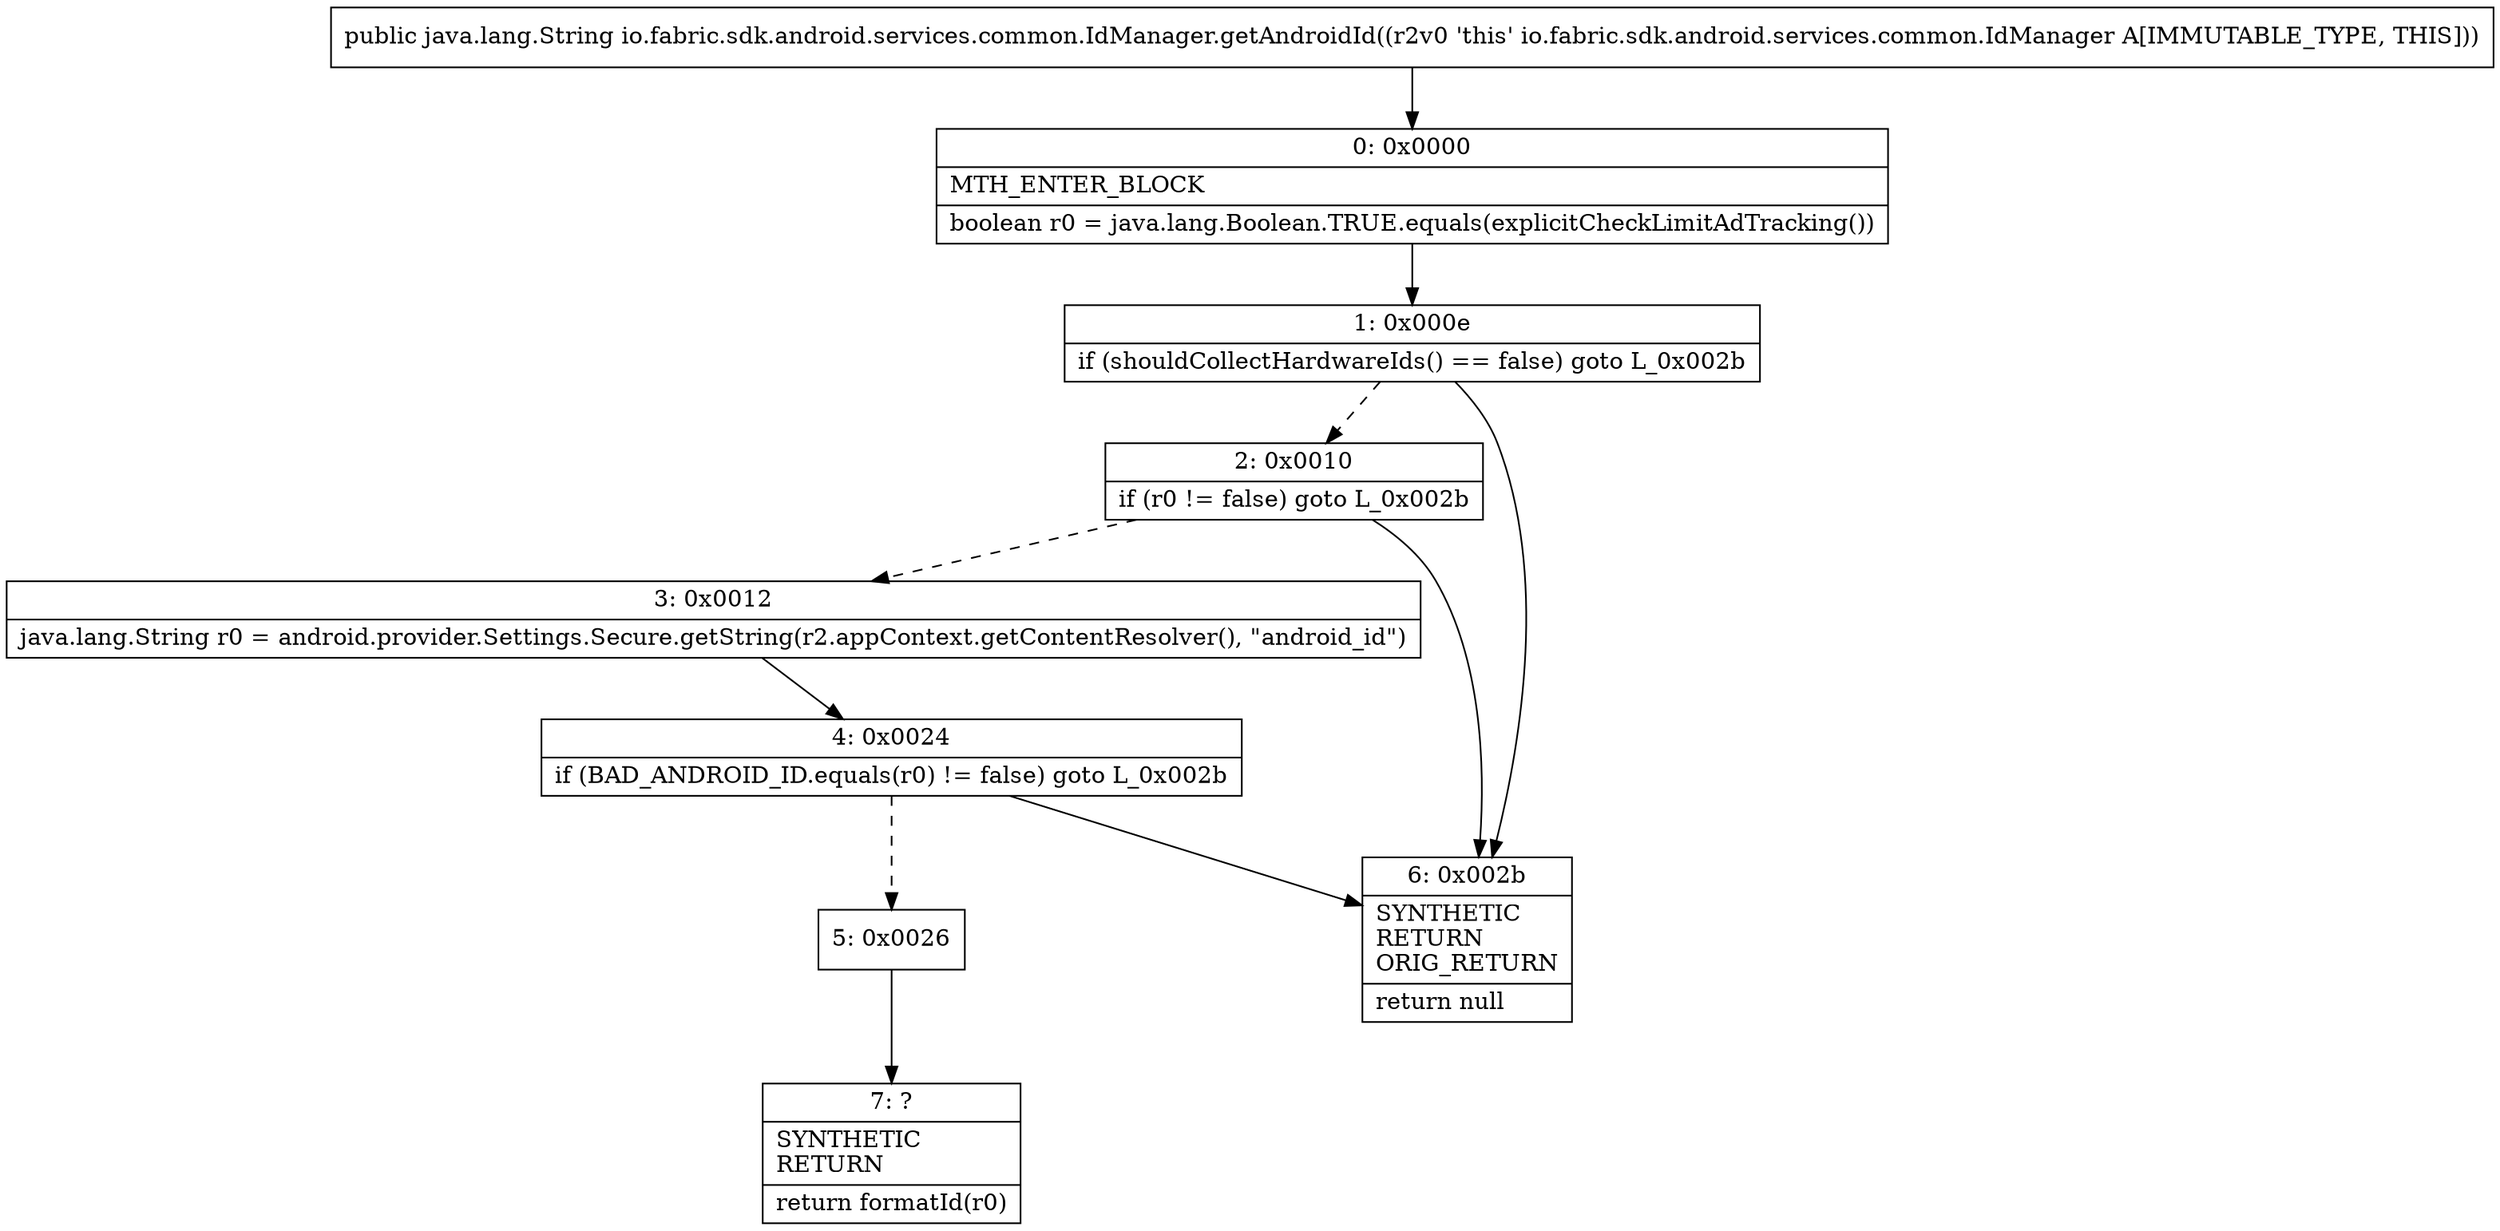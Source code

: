 digraph "CFG forio.fabric.sdk.android.services.common.IdManager.getAndroidId()Ljava\/lang\/String;" {
Node_0 [shape=record,label="{0\:\ 0x0000|MTH_ENTER_BLOCK\l|boolean r0 = java.lang.Boolean.TRUE.equals(explicitCheckLimitAdTracking())\l}"];
Node_1 [shape=record,label="{1\:\ 0x000e|if (shouldCollectHardwareIds() == false) goto L_0x002b\l}"];
Node_2 [shape=record,label="{2\:\ 0x0010|if (r0 != false) goto L_0x002b\l}"];
Node_3 [shape=record,label="{3\:\ 0x0012|java.lang.String r0 = android.provider.Settings.Secure.getString(r2.appContext.getContentResolver(), \"android_id\")\l}"];
Node_4 [shape=record,label="{4\:\ 0x0024|if (BAD_ANDROID_ID.equals(r0) != false) goto L_0x002b\l}"];
Node_5 [shape=record,label="{5\:\ 0x0026}"];
Node_6 [shape=record,label="{6\:\ 0x002b|SYNTHETIC\lRETURN\lORIG_RETURN\l|return null\l}"];
Node_7 [shape=record,label="{7\:\ ?|SYNTHETIC\lRETURN\l|return formatId(r0)\l}"];
MethodNode[shape=record,label="{public java.lang.String io.fabric.sdk.android.services.common.IdManager.getAndroidId((r2v0 'this' io.fabric.sdk.android.services.common.IdManager A[IMMUTABLE_TYPE, THIS])) }"];
MethodNode -> Node_0;
Node_0 -> Node_1;
Node_1 -> Node_2[style=dashed];
Node_1 -> Node_6;
Node_2 -> Node_3[style=dashed];
Node_2 -> Node_6;
Node_3 -> Node_4;
Node_4 -> Node_5[style=dashed];
Node_4 -> Node_6;
Node_5 -> Node_7;
}

